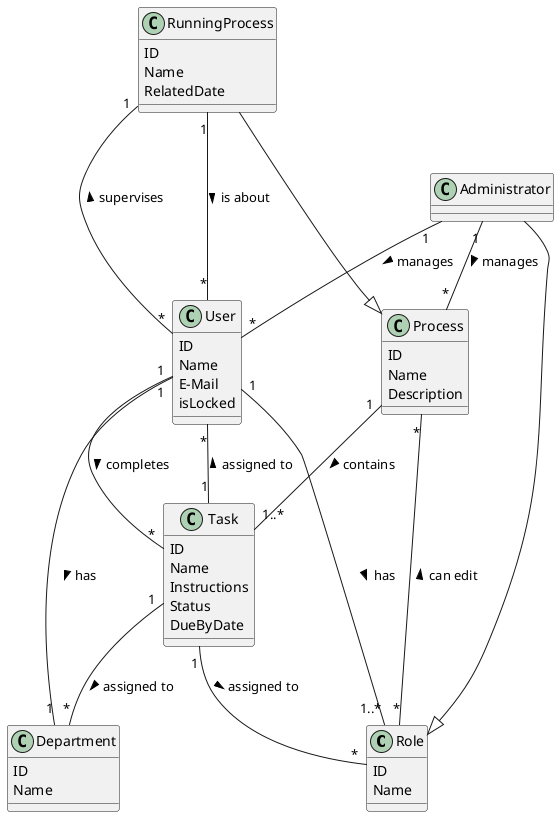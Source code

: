 @startuml
      
      class Role {
            ID
            Name           
      }

      class User {
            ID
            Name
            E-Mail
            isLocked

      }

      class Administrator {}
      
      class Process{
            ID
            Name
            Description
      }


      class RunningProcess{
            ID
            Name
            RelatedDate
      }

      class Task {
            ID
            Name
            Instructions
            Status
            DueByDate
            
      }

      class Department {
            ID
            Name
      }

      User "1" -- "1..*" Role : > has
      User "1" -- "1" Department : > has
      User "1" -- "*" Task : > completes
      
      Administrator ---|> Role
      Administrator "1" -- "*" Process : > manages
      Administrator "1" -- "*" User : > manages

      Process "*" -- "*" Role : < can edit
      Process "1" -- "1..*" Task : > contains
      
      RunningProcess "1" -- "*" User :< supervises
      RunningProcess "1" -- "*" User :> is about
      RunningProcess ---|> Process

      Task "1" -- "*" User : > assigned to
      Task "1" -- "*" Role : > assigned to
      Task "1" -- "*" Department : > assigned to




@enduml
